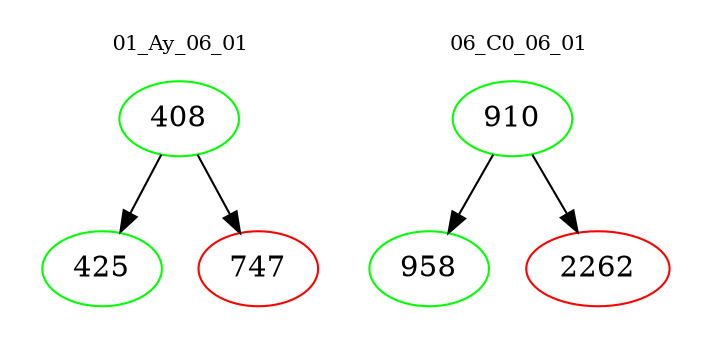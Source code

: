 digraph{
subgraph cluster_0 {
color = white
label = "01_Ay_06_01";
fontsize=10;
T0_408 [label="408", color="green"]
T0_408 -> T0_425 [color="black"]
T0_425 [label="425", color="green"]
T0_408 -> T0_747 [color="black"]
T0_747 [label="747", color="red"]
}
subgraph cluster_1 {
color = white
label = "06_C0_06_01";
fontsize=10;
T1_910 [label="910", color="green"]
T1_910 -> T1_958 [color="black"]
T1_958 [label="958", color="green"]
T1_910 -> T1_2262 [color="black"]
T1_2262 [label="2262", color="red"]
}
}
